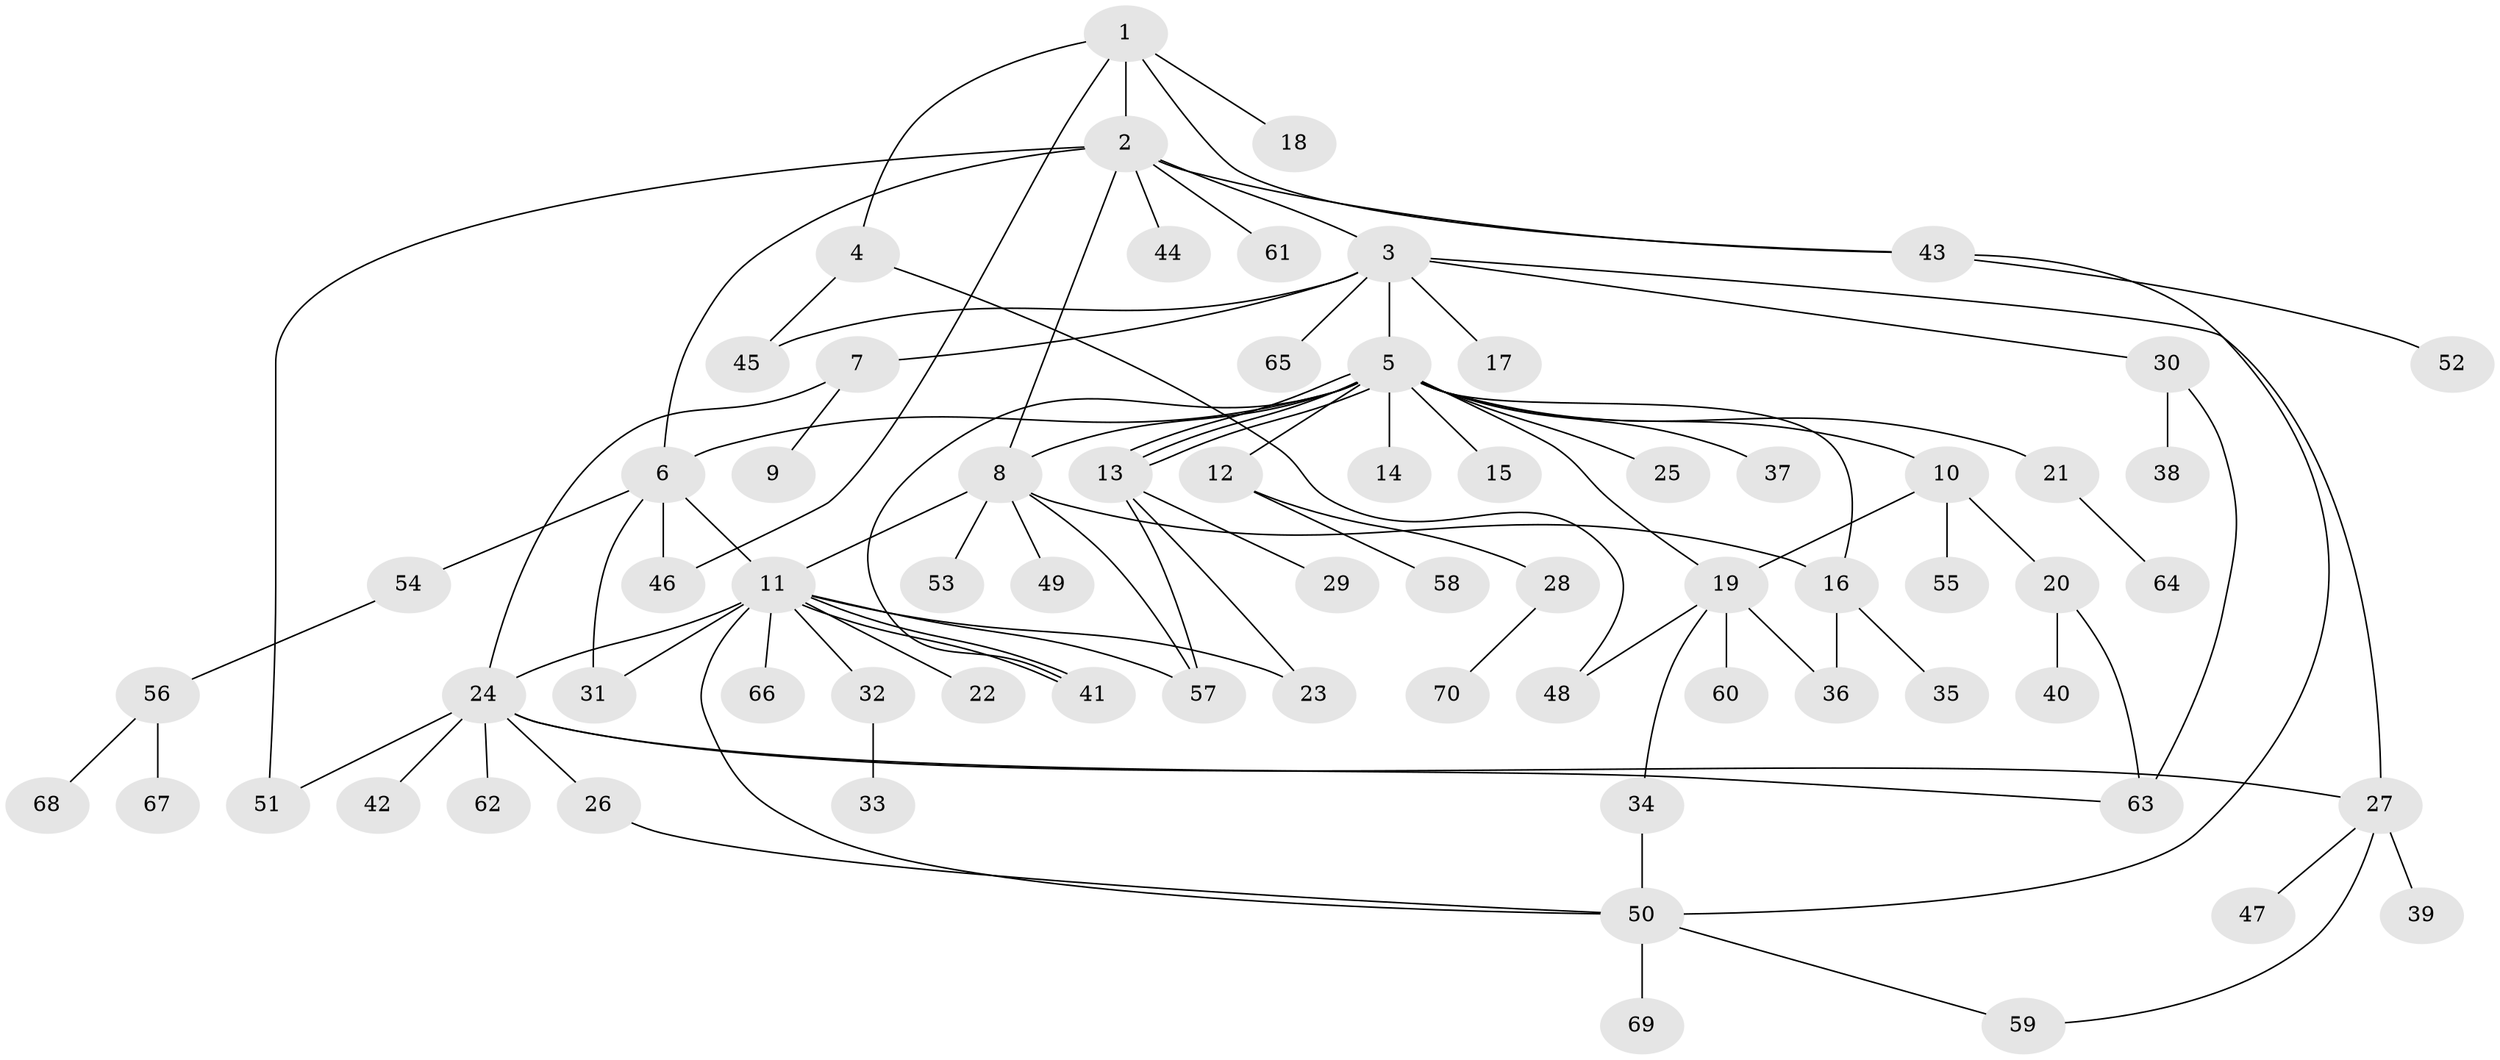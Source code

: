 // coarse degree distribution, {12: 0.023809523809523808, 2: 0.11904761904761904, 14: 0.023809523809523808, 3: 0.11904761904761904, 8: 0.023809523809523808, 1: 0.5476190476190477, 6: 0.047619047619047616, 11: 0.023809523809523808, 7: 0.023809523809523808, 4: 0.047619047619047616}
// Generated by graph-tools (version 1.1) at 2025/17/03/04/25 18:17:59]
// undirected, 70 vertices, 96 edges
graph export_dot {
graph [start="1"]
  node [color=gray90,style=filled];
  1;
  2;
  3;
  4;
  5;
  6;
  7;
  8;
  9;
  10;
  11;
  12;
  13;
  14;
  15;
  16;
  17;
  18;
  19;
  20;
  21;
  22;
  23;
  24;
  25;
  26;
  27;
  28;
  29;
  30;
  31;
  32;
  33;
  34;
  35;
  36;
  37;
  38;
  39;
  40;
  41;
  42;
  43;
  44;
  45;
  46;
  47;
  48;
  49;
  50;
  51;
  52;
  53;
  54;
  55;
  56;
  57;
  58;
  59;
  60;
  61;
  62;
  63;
  64;
  65;
  66;
  67;
  68;
  69;
  70;
  1 -- 2;
  1 -- 4;
  1 -- 18;
  1 -- 43;
  1 -- 46;
  2 -- 3;
  2 -- 6;
  2 -- 8;
  2 -- 43;
  2 -- 44;
  2 -- 51;
  2 -- 61;
  3 -- 5;
  3 -- 7;
  3 -- 17;
  3 -- 27;
  3 -- 30;
  3 -- 45;
  3 -- 65;
  4 -- 45;
  4 -- 48;
  5 -- 6;
  5 -- 8;
  5 -- 10;
  5 -- 12;
  5 -- 13;
  5 -- 13;
  5 -- 13;
  5 -- 14;
  5 -- 15;
  5 -- 16;
  5 -- 19;
  5 -- 21;
  5 -- 25;
  5 -- 37;
  5 -- 41;
  6 -- 11;
  6 -- 31;
  6 -- 46;
  6 -- 54;
  7 -- 9;
  7 -- 24;
  8 -- 11;
  8 -- 16;
  8 -- 49;
  8 -- 53;
  8 -- 57;
  10 -- 19;
  10 -- 20;
  10 -- 55;
  11 -- 22;
  11 -- 23;
  11 -- 24;
  11 -- 31;
  11 -- 32;
  11 -- 41;
  11 -- 41;
  11 -- 50;
  11 -- 57;
  11 -- 66;
  12 -- 28;
  12 -- 58;
  13 -- 23;
  13 -- 29;
  13 -- 57;
  16 -- 35;
  16 -- 36;
  19 -- 34;
  19 -- 36;
  19 -- 48;
  19 -- 60;
  20 -- 40;
  20 -- 63;
  21 -- 64;
  24 -- 26;
  24 -- 27;
  24 -- 42;
  24 -- 51;
  24 -- 62;
  24 -- 63;
  26 -- 50;
  27 -- 39;
  27 -- 47;
  27 -- 59;
  28 -- 70;
  30 -- 38;
  30 -- 63;
  32 -- 33;
  34 -- 50;
  43 -- 50;
  43 -- 52;
  50 -- 59;
  50 -- 69;
  54 -- 56;
  56 -- 67;
  56 -- 68;
}
